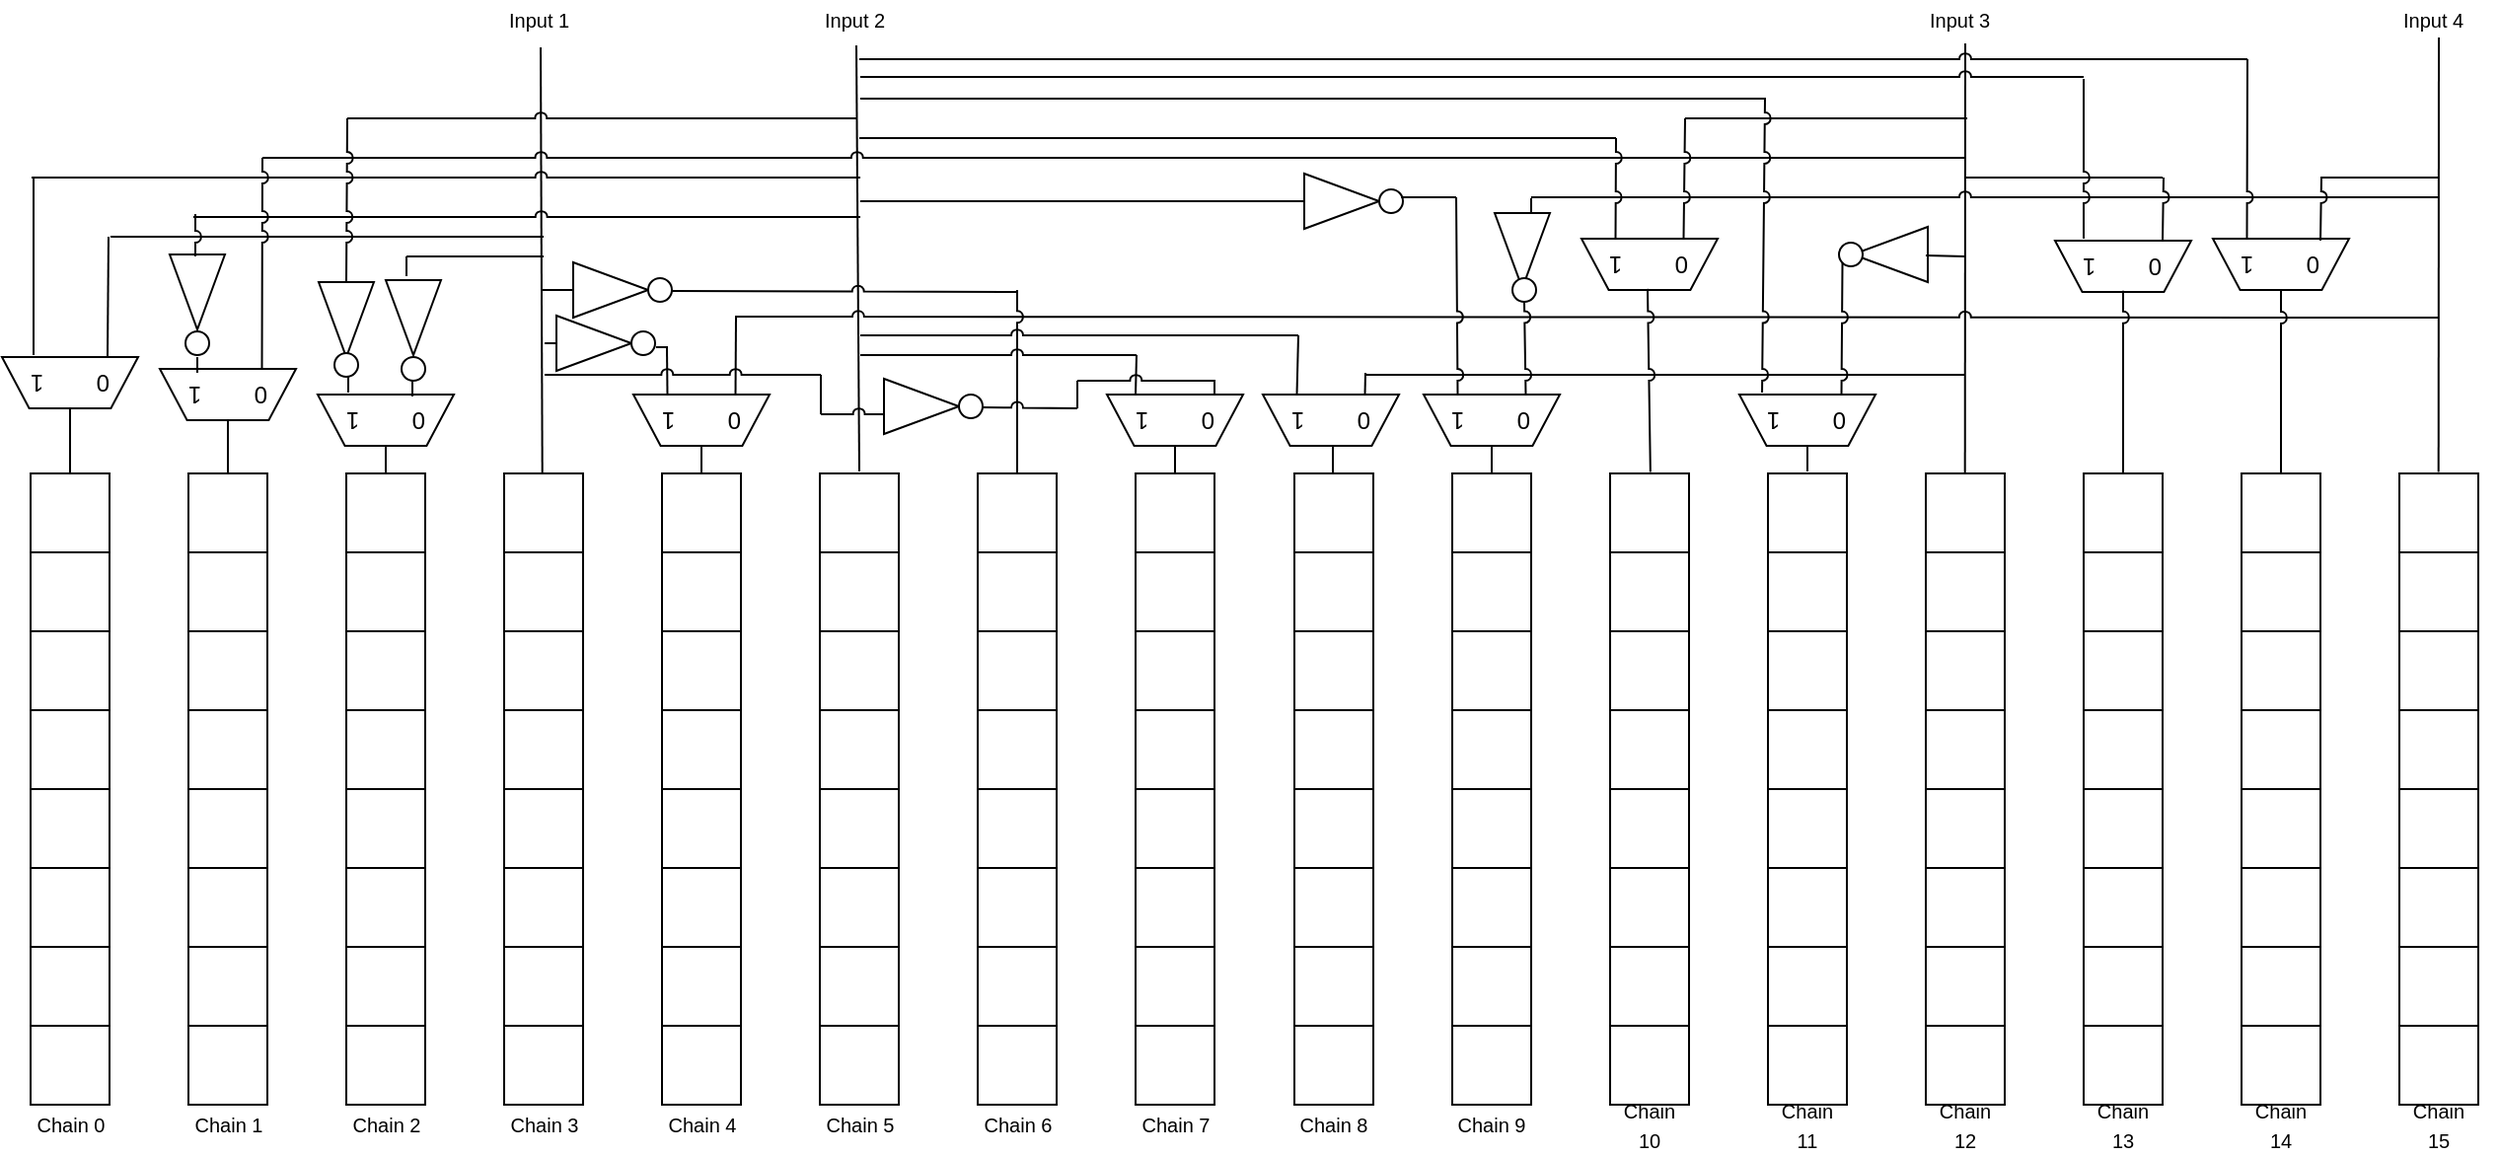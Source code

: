 <mxfile version="10.6.0" type="device"><diagram id="VQG7KObwUYAD_ThfnixK" name="Page-1"><mxGraphModel dx="1680" dy="1840" grid="1" gridSize="10" guides="1" tooltips="1" connect="1" arrows="1" fold="1" page="1" pageScale="1" pageWidth="850" pageHeight="1100" math="0" shadow="0"><root><mxCell id="0"/><mxCell id="1" parent="0"/><mxCell id="3fCuWHukzThqzUzyAqUE-1" value="" style="whiteSpace=wrap;html=1;aspect=fixed;" vertex="1" parent="1"><mxGeometry x="-0.5" y="200" width="40" height="40" as="geometry"/></mxCell><mxCell id="3fCuWHukzThqzUzyAqUE-2" value="" style="whiteSpace=wrap;html=1;aspect=fixed;" vertex="1" parent="1"><mxGeometry x="-0.5" y="240" width="40" height="40" as="geometry"/></mxCell><mxCell id="3fCuWHukzThqzUzyAqUE-3" value="" style="whiteSpace=wrap;html=1;aspect=fixed;" vertex="1" parent="1"><mxGeometry x="-0.5" y="280" width="40" height="40" as="geometry"/></mxCell><mxCell id="3fCuWHukzThqzUzyAqUE-4" value="" style="whiteSpace=wrap;html=1;aspect=fixed;" vertex="1" parent="1"><mxGeometry x="-0.5" y="320" width="40" height="40" as="geometry"/></mxCell><mxCell id="3fCuWHukzThqzUzyAqUE-5" value="" style="whiteSpace=wrap;html=1;aspect=fixed;" vertex="1" parent="1"><mxGeometry x="-0.5" y="360" width="40" height="40" as="geometry"/></mxCell><mxCell id="3fCuWHukzThqzUzyAqUE-6" value="" style="whiteSpace=wrap;html=1;aspect=fixed;" vertex="1" parent="1"><mxGeometry x="-0.5" y="400" width="40" height="40" as="geometry"/></mxCell><mxCell id="3fCuWHukzThqzUzyAqUE-7" value="" style="whiteSpace=wrap;html=1;aspect=fixed;" vertex="1" parent="1"><mxGeometry x="-0.5" y="440" width="40" height="40" as="geometry"/></mxCell><mxCell id="3fCuWHukzThqzUzyAqUE-8" value="" style="whiteSpace=wrap;html=1;aspect=fixed;" vertex="1" parent="1"><mxGeometry x="-0.5" y="480" width="40" height="40" as="geometry"/></mxCell><mxCell id="3fCuWHukzThqzUzyAqUE-9" value="" style="whiteSpace=wrap;html=1;aspect=fixed;" vertex="1" parent="1"><mxGeometry x="79.5" y="200" width="40" height="40" as="geometry"/></mxCell><mxCell id="3fCuWHukzThqzUzyAqUE-10" value="" style="whiteSpace=wrap;html=1;aspect=fixed;" vertex="1" parent="1"><mxGeometry x="79.5" y="240" width="40" height="40" as="geometry"/></mxCell><mxCell id="3fCuWHukzThqzUzyAqUE-11" value="" style="whiteSpace=wrap;html=1;aspect=fixed;" vertex="1" parent="1"><mxGeometry x="79.5" y="280" width="40" height="40" as="geometry"/></mxCell><mxCell id="3fCuWHukzThqzUzyAqUE-12" value="" style="whiteSpace=wrap;html=1;aspect=fixed;" vertex="1" parent="1"><mxGeometry x="79.5" y="320" width="40" height="40" as="geometry"/></mxCell><mxCell id="3fCuWHukzThqzUzyAqUE-13" value="" style="whiteSpace=wrap;html=1;aspect=fixed;" vertex="1" parent="1"><mxGeometry x="79.5" y="360" width="40" height="40" as="geometry"/></mxCell><mxCell id="3fCuWHukzThqzUzyAqUE-14" value="" style="whiteSpace=wrap;html=1;aspect=fixed;" vertex="1" parent="1"><mxGeometry x="79.5" y="400" width="40" height="40" as="geometry"/></mxCell><mxCell id="3fCuWHukzThqzUzyAqUE-15" value="" style="whiteSpace=wrap;html=1;aspect=fixed;" vertex="1" parent="1"><mxGeometry x="79.5" y="440" width="40" height="40" as="geometry"/></mxCell><mxCell id="3fCuWHukzThqzUzyAqUE-16" value="" style="whiteSpace=wrap;html=1;aspect=fixed;" vertex="1" parent="1"><mxGeometry x="79.5" y="480" width="40" height="40" as="geometry"/></mxCell><mxCell id="3fCuWHukzThqzUzyAqUE-17" value="" style="whiteSpace=wrap;html=1;aspect=fixed;" vertex="1" parent="1"><mxGeometry x="159.5" y="200" width="40" height="40" as="geometry"/></mxCell><mxCell id="3fCuWHukzThqzUzyAqUE-18" value="" style="whiteSpace=wrap;html=1;aspect=fixed;" vertex="1" parent="1"><mxGeometry x="159.5" y="240" width="40" height="40" as="geometry"/></mxCell><mxCell id="3fCuWHukzThqzUzyAqUE-19" value="" style="whiteSpace=wrap;html=1;aspect=fixed;" vertex="1" parent="1"><mxGeometry x="159.5" y="280" width="40" height="40" as="geometry"/></mxCell><mxCell id="3fCuWHukzThqzUzyAqUE-20" value="" style="whiteSpace=wrap;html=1;aspect=fixed;" vertex="1" parent="1"><mxGeometry x="159.5" y="320" width="40" height="40" as="geometry"/></mxCell><mxCell id="3fCuWHukzThqzUzyAqUE-21" value="" style="whiteSpace=wrap;html=1;aspect=fixed;" vertex="1" parent="1"><mxGeometry x="159.5" y="360" width="40" height="40" as="geometry"/></mxCell><mxCell id="3fCuWHukzThqzUzyAqUE-22" value="" style="whiteSpace=wrap;html=1;aspect=fixed;" vertex="1" parent="1"><mxGeometry x="159.5" y="400" width="40" height="40" as="geometry"/></mxCell><mxCell id="3fCuWHukzThqzUzyAqUE-23" value="" style="whiteSpace=wrap;html=1;aspect=fixed;" vertex="1" parent="1"><mxGeometry x="159.5" y="440" width="40" height="40" as="geometry"/></mxCell><mxCell id="3fCuWHukzThqzUzyAqUE-24" value="" style="whiteSpace=wrap;html=1;aspect=fixed;" vertex="1" parent="1"><mxGeometry x="159.5" y="480" width="40" height="40" as="geometry"/></mxCell><mxCell id="3fCuWHukzThqzUzyAqUE-25" value="" style="whiteSpace=wrap;html=1;aspect=fixed;" vertex="1" parent="1"><mxGeometry x="239.5" y="200" width="40" height="40" as="geometry"/></mxCell><mxCell id="3fCuWHukzThqzUzyAqUE-26" value="" style="whiteSpace=wrap;html=1;aspect=fixed;" vertex="1" parent="1"><mxGeometry x="239.5" y="240" width="40" height="40" as="geometry"/></mxCell><mxCell id="3fCuWHukzThqzUzyAqUE-27" value="" style="whiteSpace=wrap;html=1;aspect=fixed;" vertex="1" parent="1"><mxGeometry x="239.5" y="280" width="40" height="40" as="geometry"/></mxCell><mxCell id="3fCuWHukzThqzUzyAqUE-28" value="" style="whiteSpace=wrap;html=1;aspect=fixed;" vertex="1" parent="1"><mxGeometry x="239.5" y="320" width="40" height="40" as="geometry"/></mxCell><mxCell id="3fCuWHukzThqzUzyAqUE-29" value="" style="whiteSpace=wrap;html=1;aspect=fixed;" vertex="1" parent="1"><mxGeometry x="239.5" y="360" width="40" height="40" as="geometry"/></mxCell><mxCell id="3fCuWHukzThqzUzyAqUE-30" value="" style="whiteSpace=wrap;html=1;aspect=fixed;" vertex="1" parent="1"><mxGeometry x="239.5" y="400" width="40" height="40" as="geometry"/></mxCell><mxCell id="3fCuWHukzThqzUzyAqUE-31" value="" style="whiteSpace=wrap;html=1;aspect=fixed;" vertex="1" parent="1"><mxGeometry x="239.5" y="440" width="40" height="40" as="geometry"/></mxCell><mxCell id="3fCuWHukzThqzUzyAqUE-32" value="" style="whiteSpace=wrap;html=1;aspect=fixed;" vertex="1" parent="1"><mxGeometry x="239.5" y="480" width="40" height="40" as="geometry"/></mxCell><mxCell id="3fCuWHukzThqzUzyAqUE-65" value="" style="whiteSpace=wrap;html=1;aspect=fixed;" vertex="1" parent="1"><mxGeometry x="319.5" y="200" width="40" height="40" as="geometry"/></mxCell><mxCell id="3fCuWHukzThqzUzyAqUE-66" value="" style="whiteSpace=wrap;html=1;aspect=fixed;" vertex="1" parent="1"><mxGeometry x="319.5" y="240" width="40" height="40" as="geometry"/></mxCell><mxCell id="3fCuWHukzThqzUzyAqUE-67" value="" style="whiteSpace=wrap;html=1;aspect=fixed;" vertex="1" parent="1"><mxGeometry x="319.5" y="280" width="40" height="40" as="geometry"/></mxCell><mxCell id="3fCuWHukzThqzUzyAqUE-68" value="" style="whiteSpace=wrap;html=1;aspect=fixed;" vertex="1" parent="1"><mxGeometry x="319.5" y="320" width="40" height="40" as="geometry"/></mxCell><mxCell id="3fCuWHukzThqzUzyAqUE-69" value="" style="whiteSpace=wrap;html=1;aspect=fixed;" vertex="1" parent="1"><mxGeometry x="319.5" y="360" width="40" height="40" as="geometry"/></mxCell><mxCell id="3fCuWHukzThqzUzyAqUE-70" value="" style="whiteSpace=wrap;html=1;aspect=fixed;" vertex="1" parent="1"><mxGeometry x="319.5" y="400" width="40" height="40" as="geometry"/></mxCell><mxCell id="3fCuWHukzThqzUzyAqUE-71" value="" style="whiteSpace=wrap;html=1;aspect=fixed;" vertex="1" parent="1"><mxGeometry x="319.5" y="440" width="40" height="40" as="geometry"/></mxCell><mxCell id="3fCuWHukzThqzUzyAqUE-72" value="" style="whiteSpace=wrap;html=1;aspect=fixed;" vertex="1" parent="1"><mxGeometry x="319.5" y="480" width="40" height="40" as="geometry"/></mxCell><mxCell id="3fCuWHukzThqzUzyAqUE-73" value="" style="whiteSpace=wrap;html=1;aspect=fixed;" vertex="1" parent="1"><mxGeometry x="399.5" y="200" width="40" height="40" as="geometry"/></mxCell><mxCell id="3fCuWHukzThqzUzyAqUE-74" value="" style="whiteSpace=wrap;html=1;aspect=fixed;" vertex="1" parent="1"><mxGeometry x="399.5" y="240" width="40" height="40" as="geometry"/></mxCell><mxCell id="3fCuWHukzThqzUzyAqUE-75" value="" style="whiteSpace=wrap;html=1;aspect=fixed;" vertex="1" parent="1"><mxGeometry x="399.5" y="280" width="40" height="40" as="geometry"/></mxCell><mxCell id="3fCuWHukzThqzUzyAqUE-76" value="" style="whiteSpace=wrap;html=1;aspect=fixed;" vertex="1" parent="1"><mxGeometry x="399.5" y="320" width="40" height="40" as="geometry"/></mxCell><mxCell id="3fCuWHukzThqzUzyAqUE-77" value="" style="whiteSpace=wrap;html=1;aspect=fixed;" vertex="1" parent="1"><mxGeometry x="399.5" y="360" width="40" height="40" as="geometry"/></mxCell><mxCell id="3fCuWHukzThqzUzyAqUE-78" value="" style="whiteSpace=wrap;html=1;aspect=fixed;" vertex="1" parent="1"><mxGeometry x="399.5" y="400" width="40" height="40" as="geometry"/></mxCell><mxCell id="3fCuWHukzThqzUzyAqUE-79" value="" style="whiteSpace=wrap;html=1;aspect=fixed;" vertex="1" parent="1"><mxGeometry x="399.5" y="440" width="40" height="40" as="geometry"/></mxCell><mxCell id="3fCuWHukzThqzUzyAqUE-80" value="" style="whiteSpace=wrap;html=1;aspect=fixed;" vertex="1" parent="1"><mxGeometry x="399.5" y="480" width="40" height="40" as="geometry"/></mxCell><mxCell id="3fCuWHukzThqzUzyAqUE-81" value="" style="whiteSpace=wrap;html=1;aspect=fixed;" vertex="1" parent="1"><mxGeometry x="479.5" y="200" width="40" height="40" as="geometry"/></mxCell><mxCell id="3fCuWHukzThqzUzyAqUE-82" value="" style="whiteSpace=wrap;html=1;aspect=fixed;" vertex="1" parent="1"><mxGeometry x="479.5" y="240" width="40" height="40" as="geometry"/></mxCell><mxCell id="3fCuWHukzThqzUzyAqUE-83" value="" style="whiteSpace=wrap;html=1;aspect=fixed;" vertex="1" parent="1"><mxGeometry x="479.5" y="280" width="40" height="40" as="geometry"/></mxCell><mxCell id="3fCuWHukzThqzUzyAqUE-84" value="" style="whiteSpace=wrap;html=1;aspect=fixed;" vertex="1" parent="1"><mxGeometry x="479.5" y="320" width="40" height="40" as="geometry"/></mxCell><mxCell id="3fCuWHukzThqzUzyAqUE-85" value="" style="whiteSpace=wrap;html=1;aspect=fixed;" vertex="1" parent="1"><mxGeometry x="479.5" y="360" width="40" height="40" as="geometry"/></mxCell><mxCell id="3fCuWHukzThqzUzyAqUE-86" value="" style="whiteSpace=wrap;html=1;aspect=fixed;" vertex="1" parent="1"><mxGeometry x="479.5" y="400" width="40" height="40" as="geometry"/></mxCell><mxCell id="3fCuWHukzThqzUzyAqUE-87" value="" style="whiteSpace=wrap;html=1;aspect=fixed;" vertex="1" parent="1"><mxGeometry x="479.5" y="440" width="40" height="40" as="geometry"/></mxCell><mxCell id="3fCuWHukzThqzUzyAqUE-88" value="" style="whiteSpace=wrap;html=1;aspect=fixed;" vertex="1" parent="1"><mxGeometry x="479.5" y="480" width="40" height="40" as="geometry"/></mxCell><mxCell id="3fCuWHukzThqzUzyAqUE-89" value="" style="whiteSpace=wrap;html=1;aspect=fixed;" vertex="1" parent="1"><mxGeometry x="559.5" y="200" width="40" height="40" as="geometry"/></mxCell><mxCell id="3fCuWHukzThqzUzyAqUE-90" value="" style="whiteSpace=wrap;html=1;aspect=fixed;" vertex="1" parent="1"><mxGeometry x="559.5" y="240" width="40" height="40" as="geometry"/></mxCell><mxCell id="3fCuWHukzThqzUzyAqUE-91" value="" style="whiteSpace=wrap;html=1;aspect=fixed;" vertex="1" parent="1"><mxGeometry x="559.5" y="280" width="40" height="40" as="geometry"/></mxCell><mxCell id="3fCuWHukzThqzUzyAqUE-92" value="" style="whiteSpace=wrap;html=1;aspect=fixed;" vertex="1" parent="1"><mxGeometry x="559.5" y="320" width="40" height="40" as="geometry"/></mxCell><mxCell id="3fCuWHukzThqzUzyAqUE-93" value="" style="whiteSpace=wrap;html=1;aspect=fixed;" vertex="1" parent="1"><mxGeometry x="559.5" y="360" width="40" height="40" as="geometry"/></mxCell><mxCell id="3fCuWHukzThqzUzyAqUE-94" value="" style="whiteSpace=wrap;html=1;aspect=fixed;" vertex="1" parent="1"><mxGeometry x="559.5" y="400" width="40" height="40" as="geometry"/></mxCell><mxCell id="3fCuWHukzThqzUzyAqUE-95" value="" style="whiteSpace=wrap;html=1;aspect=fixed;" vertex="1" parent="1"><mxGeometry x="559.5" y="440" width="40" height="40" as="geometry"/></mxCell><mxCell id="3fCuWHukzThqzUzyAqUE-96" value="" style="whiteSpace=wrap;html=1;aspect=fixed;" vertex="1" parent="1"><mxGeometry x="559.5" y="480" width="40" height="40" as="geometry"/></mxCell><mxCell id="3fCuWHukzThqzUzyAqUE-97" value="" style="whiteSpace=wrap;html=1;aspect=fixed;" vertex="1" parent="1"><mxGeometry x="640" y="200" width="40" height="40" as="geometry"/></mxCell><mxCell id="3fCuWHukzThqzUzyAqUE-98" value="" style="whiteSpace=wrap;html=1;aspect=fixed;" vertex="1" parent="1"><mxGeometry x="640" y="240" width="40" height="40" as="geometry"/></mxCell><mxCell id="3fCuWHukzThqzUzyAqUE-99" value="" style="whiteSpace=wrap;html=1;aspect=fixed;" vertex="1" parent="1"><mxGeometry x="640" y="280" width="40" height="40" as="geometry"/></mxCell><mxCell id="3fCuWHukzThqzUzyAqUE-100" value="" style="whiteSpace=wrap;html=1;aspect=fixed;" vertex="1" parent="1"><mxGeometry x="640" y="320" width="40" height="40" as="geometry"/></mxCell><mxCell id="3fCuWHukzThqzUzyAqUE-101" value="" style="whiteSpace=wrap;html=1;aspect=fixed;" vertex="1" parent="1"><mxGeometry x="640" y="360" width="40" height="40" as="geometry"/></mxCell><mxCell id="3fCuWHukzThqzUzyAqUE-102" value="" style="whiteSpace=wrap;html=1;aspect=fixed;" vertex="1" parent="1"><mxGeometry x="640" y="400" width="40" height="40" as="geometry"/></mxCell><mxCell id="3fCuWHukzThqzUzyAqUE-103" value="" style="whiteSpace=wrap;html=1;aspect=fixed;" vertex="1" parent="1"><mxGeometry x="640" y="440" width="40" height="40" as="geometry"/></mxCell><mxCell id="3fCuWHukzThqzUzyAqUE-104" value="" style="whiteSpace=wrap;html=1;aspect=fixed;" vertex="1" parent="1"><mxGeometry x="640" y="480" width="40" height="40" as="geometry"/></mxCell><mxCell id="3fCuWHukzThqzUzyAqUE-105" value="" style="whiteSpace=wrap;html=1;aspect=fixed;" vertex="1" parent="1"><mxGeometry x="720" y="200" width="40" height="40" as="geometry"/></mxCell><mxCell id="3fCuWHukzThqzUzyAqUE-106" value="" style="whiteSpace=wrap;html=1;aspect=fixed;" vertex="1" parent="1"><mxGeometry x="720" y="240" width="40" height="40" as="geometry"/></mxCell><mxCell id="3fCuWHukzThqzUzyAqUE-107" value="" style="whiteSpace=wrap;html=1;aspect=fixed;" vertex="1" parent="1"><mxGeometry x="720" y="280" width="40" height="40" as="geometry"/></mxCell><mxCell id="3fCuWHukzThqzUzyAqUE-108" value="" style="whiteSpace=wrap;html=1;aspect=fixed;" vertex="1" parent="1"><mxGeometry x="720" y="320" width="40" height="40" as="geometry"/></mxCell><mxCell id="3fCuWHukzThqzUzyAqUE-109" value="" style="whiteSpace=wrap;html=1;aspect=fixed;" vertex="1" parent="1"><mxGeometry x="720" y="360" width="40" height="40" as="geometry"/></mxCell><mxCell id="3fCuWHukzThqzUzyAqUE-110" value="" style="whiteSpace=wrap;html=1;aspect=fixed;" vertex="1" parent="1"><mxGeometry x="720" y="400" width="40" height="40" as="geometry"/></mxCell><mxCell id="3fCuWHukzThqzUzyAqUE-111" value="" style="whiteSpace=wrap;html=1;aspect=fixed;" vertex="1" parent="1"><mxGeometry x="720" y="440" width="40" height="40" as="geometry"/></mxCell><mxCell id="3fCuWHukzThqzUzyAqUE-112" value="" style="whiteSpace=wrap;html=1;aspect=fixed;" vertex="1" parent="1"><mxGeometry x="720" y="480" width="40" height="40" as="geometry"/></mxCell><mxCell id="3fCuWHukzThqzUzyAqUE-113" value="" style="whiteSpace=wrap;html=1;aspect=fixed;" vertex="1" parent="1"><mxGeometry x="800" y="200" width="40" height="40" as="geometry"/></mxCell><mxCell id="3fCuWHukzThqzUzyAqUE-114" value="" style="whiteSpace=wrap;html=1;aspect=fixed;" vertex="1" parent="1"><mxGeometry x="800" y="240" width="40" height="40" as="geometry"/></mxCell><mxCell id="3fCuWHukzThqzUzyAqUE-115" value="" style="whiteSpace=wrap;html=1;aspect=fixed;" vertex="1" parent="1"><mxGeometry x="800" y="280" width="40" height="40" as="geometry"/></mxCell><mxCell id="3fCuWHukzThqzUzyAqUE-116" value="" style="whiteSpace=wrap;html=1;aspect=fixed;" vertex="1" parent="1"><mxGeometry x="800" y="320" width="40" height="40" as="geometry"/></mxCell><mxCell id="3fCuWHukzThqzUzyAqUE-117" value="" style="whiteSpace=wrap;html=1;aspect=fixed;" vertex="1" parent="1"><mxGeometry x="800" y="360" width="40" height="40" as="geometry"/></mxCell><mxCell id="3fCuWHukzThqzUzyAqUE-118" value="" style="whiteSpace=wrap;html=1;aspect=fixed;" vertex="1" parent="1"><mxGeometry x="800" y="400" width="40" height="40" as="geometry"/></mxCell><mxCell id="3fCuWHukzThqzUzyAqUE-119" value="" style="whiteSpace=wrap;html=1;aspect=fixed;" vertex="1" parent="1"><mxGeometry x="800" y="440" width="40" height="40" as="geometry"/></mxCell><mxCell id="3fCuWHukzThqzUzyAqUE-120" value="" style="whiteSpace=wrap;html=1;aspect=fixed;" vertex="1" parent="1"><mxGeometry x="800" y="480" width="40" height="40" as="geometry"/></mxCell><mxCell id="3fCuWHukzThqzUzyAqUE-121" value="" style="whiteSpace=wrap;html=1;aspect=fixed;" vertex="1" parent="1"><mxGeometry x="880" y="200" width="40" height="40" as="geometry"/></mxCell><mxCell id="3fCuWHukzThqzUzyAqUE-122" value="" style="whiteSpace=wrap;html=1;aspect=fixed;" vertex="1" parent="1"><mxGeometry x="880" y="240" width="40" height="40" as="geometry"/></mxCell><mxCell id="3fCuWHukzThqzUzyAqUE-123" value="" style="whiteSpace=wrap;html=1;aspect=fixed;" vertex="1" parent="1"><mxGeometry x="880" y="280" width="40" height="40" as="geometry"/></mxCell><mxCell id="3fCuWHukzThqzUzyAqUE-124" value="" style="whiteSpace=wrap;html=1;aspect=fixed;" vertex="1" parent="1"><mxGeometry x="880" y="320" width="40" height="40" as="geometry"/></mxCell><mxCell id="3fCuWHukzThqzUzyAqUE-125" value="" style="whiteSpace=wrap;html=1;aspect=fixed;" vertex="1" parent="1"><mxGeometry x="880" y="360" width="40" height="40" as="geometry"/></mxCell><mxCell id="3fCuWHukzThqzUzyAqUE-126" value="" style="whiteSpace=wrap;html=1;aspect=fixed;" vertex="1" parent="1"><mxGeometry x="880" y="400" width="40" height="40" as="geometry"/></mxCell><mxCell id="3fCuWHukzThqzUzyAqUE-127" value="" style="whiteSpace=wrap;html=1;aspect=fixed;" vertex="1" parent="1"><mxGeometry x="880" y="440" width="40" height="40" as="geometry"/></mxCell><mxCell id="3fCuWHukzThqzUzyAqUE-128" value="" style="whiteSpace=wrap;html=1;aspect=fixed;" vertex="1" parent="1"><mxGeometry x="880" y="480" width="40" height="40" as="geometry"/></mxCell><mxCell id="3fCuWHukzThqzUzyAqUE-129" value="" style="whiteSpace=wrap;html=1;aspect=fixed;" vertex="1" parent="1"><mxGeometry x="960" y="200" width="40" height="40" as="geometry"/></mxCell><mxCell id="3fCuWHukzThqzUzyAqUE-130" value="" style="whiteSpace=wrap;html=1;aspect=fixed;" vertex="1" parent="1"><mxGeometry x="960" y="240" width="40" height="40" as="geometry"/></mxCell><mxCell id="3fCuWHukzThqzUzyAqUE-131" value="" style="whiteSpace=wrap;html=1;aspect=fixed;" vertex="1" parent="1"><mxGeometry x="960" y="280" width="40" height="40" as="geometry"/></mxCell><mxCell id="3fCuWHukzThqzUzyAqUE-132" value="" style="whiteSpace=wrap;html=1;aspect=fixed;" vertex="1" parent="1"><mxGeometry x="960" y="320" width="40" height="40" as="geometry"/></mxCell><mxCell id="3fCuWHukzThqzUzyAqUE-133" value="" style="whiteSpace=wrap;html=1;aspect=fixed;" vertex="1" parent="1"><mxGeometry x="960" y="360" width="40" height="40" as="geometry"/></mxCell><mxCell id="3fCuWHukzThqzUzyAqUE-134" value="" style="whiteSpace=wrap;html=1;aspect=fixed;" vertex="1" parent="1"><mxGeometry x="960" y="400" width="40" height="40" as="geometry"/></mxCell><mxCell id="3fCuWHukzThqzUzyAqUE-135" value="" style="whiteSpace=wrap;html=1;aspect=fixed;" vertex="1" parent="1"><mxGeometry x="960" y="440" width="40" height="40" as="geometry"/></mxCell><mxCell id="3fCuWHukzThqzUzyAqUE-136" value="" style="whiteSpace=wrap;html=1;aspect=fixed;" vertex="1" parent="1"><mxGeometry x="960" y="480" width="40" height="40" as="geometry"/></mxCell><mxCell id="3fCuWHukzThqzUzyAqUE-137" value="" style="whiteSpace=wrap;html=1;aspect=fixed;" vertex="1" parent="1"><mxGeometry x="1040" y="200" width="40" height="40" as="geometry"/></mxCell><mxCell id="3fCuWHukzThqzUzyAqUE-138" value="" style="whiteSpace=wrap;html=1;aspect=fixed;" vertex="1" parent="1"><mxGeometry x="1040" y="240" width="40" height="40" as="geometry"/></mxCell><mxCell id="3fCuWHukzThqzUzyAqUE-139" value="" style="whiteSpace=wrap;html=1;aspect=fixed;" vertex="1" parent="1"><mxGeometry x="1040" y="280" width="40" height="40" as="geometry"/></mxCell><mxCell id="3fCuWHukzThqzUzyAqUE-140" value="" style="whiteSpace=wrap;html=1;aspect=fixed;" vertex="1" parent="1"><mxGeometry x="1040" y="320" width="40" height="40" as="geometry"/></mxCell><mxCell id="3fCuWHukzThqzUzyAqUE-141" value="" style="whiteSpace=wrap;html=1;aspect=fixed;" vertex="1" parent="1"><mxGeometry x="1040" y="360" width="40" height="40" as="geometry"/></mxCell><mxCell id="3fCuWHukzThqzUzyAqUE-142" value="" style="whiteSpace=wrap;html=1;aspect=fixed;" vertex="1" parent="1"><mxGeometry x="1040" y="400" width="40" height="40" as="geometry"/></mxCell><mxCell id="3fCuWHukzThqzUzyAqUE-143" value="" style="whiteSpace=wrap;html=1;aspect=fixed;" vertex="1" parent="1"><mxGeometry x="1040" y="440" width="40" height="40" as="geometry"/></mxCell><mxCell id="3fCuWHukzThqzUzyAqUE-144" value="" style="whiteSpace=wrap;html=1;aspect=fixed;" vertex="1" parent="1"><mxGeometry x="1040" y="480" width="40" height="40" as="geometry"/></mxCell><mxCell id="3fCuWHukzThqzUzyAqUE-145" value="" style="whiteSpace=wrap;html=1;aspect=fixed;" vertex="1" parent="1"><mxGeometry x="1120" y="200" width="40" height="40" as="geometry"/></mxCell><mxCell id="3fCuWHukzThqzUzyAqUE-146" value="" style="whiteSpace=wrap;html=1;aspect=fixed;" vertex="1" parent="1"><mxGeometry x="1120" y="240" width="40" height="40" as="geometry"/></mxCell><mxCell id="3fCuWHukzThqzUzyAqUE-147" value="" style="whiteSpace=wrap;html=1;aspect=fixed;" vertex="1" parent="1"><mxGeometry x="1120" y="280" width="40" height="40" as="geometry"/></mxCell><mxCell id="3fCuWHukzThqzUzyAqUE-148" value="" style="whiteSpace=wrap;html=1;aspect=fixed;" vertex="1" parent="1"><mxGeometry x="1120" y="320" width="40" height="40" as="geometry"/></mxCell><mxCell id="3fCuWHukzThqzUzyAqUE-149" value="" style="whiteSpace=wrap;html=1;aspect=fixed;" vertex="1" parent="1"><mxGeometry x="1120" y="360" width="40" height="40" as="geometry"/></mxCell><mxCell id="3fCuWHukzThqzUzyAqUE-150" value="" style="whiteSpace=wrap;html=1;aspect=fixed;" vertex="1" parent="1"><mxGeometry x="1120" y="400" width="40" height="40" as="geometry"/></mxCell><mxCell id="3fCuWHukzThqzUzyAqUE-151" value="" style="whiteSpace=wrap;html=1;aspect=fixed;" vertex="1" parent="1"><mxGeometry x="1120" y="440" width="40" height="40" as="geometry"/></mxCell><mxCell id="3fCuWHukzThqzUzyAqUE-152" value="" style="whiteSpace=wrap;html=1;aspect=fixed;" vertex="1" parent="1"><mxGeometry x="1120" y="480" width="40" height="40" as="geometry"/></mxCell><mxCell id="3fCuWHukzThqzUzyAqUE-153" value="" style="whiteSpace=wrap;html=1;aspect=fixed;" vertex="1" parent="1"><mxGeometry x="1200" y="200" width="40" height="40" as="geometry"/></mxCell><mxCell id="3fCuWHukzThqzUzyAqUE-154" value="" style="whiteSpace=wrap;html=1;aspect=fixed;" vertex="1" parent="1"><mxGeometry x="1200" y="240" width="40" height="40" as="geometry"/></mxCell><mxCell id="3fCuWHukzThqzUzyAqUE-155" value="" style="whiteSpace=wrap;html=1;aspect=fixed;" vertex="1" parent="1"><mxGeometry x="1200" y="280" width="40" height="40" as="geometry"/></mxCell><mxCell id="3fCuWHukzThqzUzyAqUE-156" value="" style="whiteSpace=wrap;html=1;aspect=fixed;" vertex="1" parent="1"><mxGeometry x="1200" y="320" width="40" height="40" as="geometry"/></mxCell><mxCell id="3fCuWHukzThqzUzyAqUE-157" value="" style="whiteSpace=wrap;html=1;aspect=fixed;" vertex="1" parent="1"><mxGeometry x="1200" y="360" width="40" height="40" as="geometry"/></mxCell><mxCell id="3fCuWHukzThqzUzyAqUE-158" value="" style="whiteSpace=wrap;html=1;aspect=fixed;" vertex="1" parent="1"><mxGeometry x="1200" y="400" width="40" height="40" as="geometry"/></mxCell><mxCell id="3fCuWHukzThqzUzyAqUE-159" value="" style="whiteSpace=wrap;html=1;aspect=fixed;" vertex="1" parent="1"><mxGeometry x="1200" y="440" width="40" height="40" as="geometry"/></mxCell><mxCell id="3fCuWHukzThqzUzyAqUE-160" value="" style="whiteSpace=wrap;html=1;aspect=fixed;" vertex="1" parent="1"><mxGeometry x="1200" y="480" width="40" height="40" as="geometry"/></mxCell><mxCell id="3fCuWHukzThqzUzyAqUE-164" value="" style="endArrow=none;html=1;exitX=0.5;exitY=0;exitDx=0;exitDy=0;entryX=0.4;entryY=0.95;entryDx=0;entryDy=0;entryPerimeter=0;jumpStyle=arc;" edge="1" parent="1" target="3fCuWHukzThqzUzyAqUE-220"><mxGeometry width="50" height="50" relative="1" as="geometry"><mxPoint x="1219.857" y="199.286" as="sourcePoint"/><mxPoint x="1221" y="-1" as="targetPoint"/></mxGeometry></mxCell><mxCell id="3fCuWHukzThqzUzyAqUE-165" value="" style="endArrow=none;html=1;exitX=0.5;exitY=0;exitDx=0;exitDy=0;entryX=0.4;entryY=1.1;entryDx=0;entryDy=0;entryPerimeter=0;jumpStyle=arc;" edge="1" parent="1" target="3fCuWHukzThqzUzyAqUE-219"><mxGeometry width="50" height="50" relative="1" as="geometry"><mxPoint x="979.857" y="199.786" as="sourcePoint"/><mxPoint x="980.5" y="-0.5" as="targetPoint"/></mxGeometry></mxCell><mxCell id="3fCuWHukzThqzUzyAqUE-166" value="" style="endArrow=none;html=1;entryX=0.36;entryY=1.15;entryDx=0;entryDy=0;entryPerimeter=0;jumpStyle=arc;" edge="1" parent="1" target="3fCuWHukzThqzUzyAqUE-221"><mxGeometry width="50" height="50" relative="1" as="geometry"><mxPoint x="419.5" y="199" as="sourcePoint"/><mxPoint x="419.5" y="-1" as="targetPoint"/></mxGeometry></mxCell><mxCell id="3fCuWHukzThqzUzyAqUE-175" value="&lt;font style=&quot;font-size: 10px&quot;&gt;Chain 0&lt;/font&gt;" style="text;html=1;strokeColor=none;fillColor=none;align=center;verticalAlign=middle;whiteSpace=wrap;rounded=0;" vertex="1" parent="1"><mxGeometry x="-0.5" y="520" width="40" height="20" as="geometry"/></mxCell><mxCell id="3fCuWHukzThqzUzyAqUE-176" value="&lt;font style=&quot;font-size: 10px&quot;&gt;Chain 1&lt;/font&gt;" style="text;html=1;strokeColor=none;fillColor=none;align=center;verticalAlign=middle;whiteSpace=wrap;rounded=0;" vertex="1" parent="1"><mxGeometry x="79.5" y="520" width="40" height="20" as="geometry"/></mxCell><mxCell id="3fCuWHukzThqzUzyAqUE-177" value="&lt;font style=&quot;font-size: 10px&quot;&gt;Chain 2&lt;/font&gt;" style="text;html=1;strokeColor=none;fillColor=none;align=center;verticalAlign=middle;whiteSpace=wrap;rounded=0;" vertex="1" parent="1"><mxGeometry x="159.5" y="520" width="40" height="20" as="geometry"/></mxCell><mxCell id="3fCuWHukzThqzUzyAqUE-178" value="&lt;font style=&quot;font-size: 10px&quot;&gt;Chain 3&lt;/font&gt;" style="text;html=1;strokeColor=none;fillColor=none;align=center;verticalAlign=middle;whiteSpace=wrap;rounded=0;" vertex="1" parent="1"><mxGeometry x="239.5" y="520" width="40" height="20" as="geometry"/></mxCell><mxCell id="3fCuWHukzThqzUzyAqUE-179" value="&lt;font style=&quot;font-size: 10px&quot;&gt;Chain 4&lt;/font&gt;" style="text;html=1;strokeColor=none;fillColor=none;align=center;verticalAlign=middle;whiteSpace=wrap;rounded=0;" vertex="1" parent="1"><mxGeometry x="319.5" y="520" width="40" height="20" as="geometry"/></mxCell><mxCell id="3fCuWHukzThqzUzyAqUE-180" value="&lt;font style=&quot;font-size: 10px&quot;&gt;Chain 5&lt;/font&gt;" style="text;html=1;strokeColor=none;fillColor=none;align=center;verticalAlign=middle;whiteSpace=wrap;rounded=0;" vertex="1" parent="1"><mxGeometry x="399.5" y="520" width="40" height="20" as="geometry"/></mxCell><mxCell id="3fCuWHukzThqzUzyAqUE-181" value="&lt;font style=&quot;font-size: 10px&quot;&gt;Chain 6&lt;/font&gt;" style="text;html=1;strokeColor=none;fillColor=none;align=center;verticalAlign=middle;whiteSpace=wrap;rounded=0;" vertex="1" parent="1"><mxGeometry x="479.5" y="520" width="40" height="20" as="geometry"/></mxCell><mxCell id="3fCuWHukzThqzUzyAqUE-182" value="&lt;font style=&quot;font-size: 10px&quot;&gt;Chain 7&lt;/font&gt;" style="text;html=1;strokeColor=none;fillColor=none;align=center;verticalAlign=middle;whiteSpace=wrap;rounded=0;" vertex="1" parent="1"><mxGeometry x="559.5" y="520" width="40" height="20" as="geometry"/></mxCell><mxCell id="3fCuWHukzThqzUzyAqUE-183" value="&lt;font style=&quot;font-size: 10px&quot;&gt;Chain 8&lt;/font&gt;" style="text;html=1;strokeColor=none;fillColor=none;align=center;verticalAlign=middle;whiteSpace=wrap;rounded=0;" vertex="1" parent="1"><mxGeometry x="639.5" y="520" width="40" height="20" as="geometry"/></mxCell><mxCell id="3fCuWHukzThqzUzyAqUE-184" value="&lt;font style=&quot;font-size: 10px&quot;&gt;Chain 9&lt;/font&gt;" style="text;html=1;strokeColor=none;fillColor=none;align=center;verticalAlign=middle;whiteSpace=wrap;rounded=0;" vertex="1" parent="1"><mxGeometry x="719.5" y="520" width="40" height="20" as="geometry"/></mxCell><mxCell id="3fCuWHukzThqzUzyAqUE-185" value="&lt;font style=&quot;font-size: 10px&quot;&gt;Chain 10&lt;/font&gt;" style="text;html=1;strokeColor=none;fillColor=none;align=center;verticalAlign=middle;whiteSpace=wrap;rounded=0;" vertex="1" parent="1"><mxGeometry x="799.5" y="520" width="40" height="20" as="geometry"/></mxCell><mxCell id="3fCuWHukzThqzUzyAqUE-186" value="&lt;font style=&quot;font-size: 10px&quot;&gt;Chain 11&lt;/font&gt;" style="text;html=1;strokeColor=none;fillColor=none;align=center;verticalAlign=middle;whiteSpace=wrap;rounded=0;" vertex="1" parent="1"><mxGeometry x="879.5" y="520" width="40" height="20" as="geometry"/></mxCell><mxCell id="3fCuWHukzThqzUzyAqUE-187" value="&lt;font style=&quot;font-size: 10px&quot;&gt;Chain 12&lt;/font&gt;" style="text;html=1;strokeColor=none;fillColor=none;align=center;verticalAlign=middle;whiteSpace=wrap;rounded=0;" vertex="1" parent="1"><mxGeometry x="960" y="520" width="40" height="20" as="geometry"/></mxCell><mxCell id="3fCuWHukzThqzUzyAqUE-188" value="&lt;font style=&quot;font-size: 10px&quot;&gt;Chain 13&lt;/font&gt;" style="text;html=1;strokeColor=none;fillColor=none;align=center;verticalAlign=middle;whiteSpace=wrap;rounded=0;" vertex="1" parent="1"><mxGeometry x="1040" y="520" width="40" height="20" as="geometry"/></mxCell><mxCell id="3fCuWHukzThqzUzyAqUE-189" value="&lt;font style=&quot;font-size: 10px&quot;&gt;Chain 14&lt;/font&gt;" style="text;html=1;strokeColor=none;fillColor=none;align=center;verticalAlign=middle;whiteSpace=wrap;rounded=0;" vertex="1" parent="1"><mxGeometry x="1120" y="520" width="40" height="20" as="geometry"/></mxCell><mxCell id="3fCuWHukzThqzUzyAqUE-190" value="&lt;font style=&quot;font-size: 10px&quot;&gt;Chain 15&lt;/font&gt;" style="text;html=1;strokeColor=none;fillColor=none;align=center;verticalAlign=middle;whiteSpace=wrap;rounded=0;" vertex="1" parent="1"><mxGeometry x="1200" y="520" width="40" height="20" as="geometry"/></mxCell><mxCell id="3fCuWHukzThqzUzyAqUE-219" value="&lt;font style=&quot;font-size: 10px&quot;&gt;Input 3&lt;/font&gt;" style="text;html=1;resizable=0;points=[];autosize=1;align=left;verticalAlign=top;spacingTop=-4;" vertex="1" parent="1"><mxGeometry x="960" y="-40" width="50" height="20" as="geometry"/></mxCell><mxCell id="3fCuWHukzThqzUzyAqUE-220" value="&lt;font style=&quot;font-size: 10px&quot;&gt;Input 4&lt;/font&gt;" style="text;html=1;resizable=0;points=[];autosize=1;align=left;verticalAlign=top;spacingTop=-4;" vertex="1" parent="1"><mxGeometry x="1200" y="-40" width="50" height="20" as="geometry"/></mxCell><mxCell id="3fCuWHukzThqzUzyAqUE-221" value="&lt;font style=&quot;font-size: 10px&quot;&gt;Input 2&lt;/font&gt;" style="text;html=1;resizable=0;points=[];autosize=1;align=left;verticalAlign=top;spacingTop=-4;" vertex="1" parent="1"><mxGeometry x="400" y="-40" width="50" height="20" as="geometry"/></mxCell><mxCell id="3fCuWHukzThqzUzyAqUE-223" value="" style="endArrow=none;html=1;exitX=0.5;exitY=0;exitDx=0;exitDy=0;entryX=0.37;entryY=1.2;entryDx=0;entryDy=0;entryPerimeter=0;jumpStyle=arc;" edge="1" parent="1" target="3fCuWHukzThqzUzyAqUE-224"><mxGeometry width="50" height="50" relative="1" as="geometry"><mxPoint x="258.857" y="199.786" as="sourcePoint"/><mxPoint x="260" y="-0.5" as="targetPoint"/></mxGeometry></mxCell><mxCell id="3fCuWHukzThqzUzyAqUE-224" value="&lt;font style=&quot;font-size: 10px&quot;&gt;Input 1&lt;/font&gt;" style="text;html=1;resizable=0;points=[];autosize=1;align=left;verticalAlign=top;spacingTop=-4;" vertex="1" parent="1"><mxGeometry x="239.5" y="-40" width="50" height="20" as="geometry"/></mxCell><mxCell id="3fCuWHukzThqzUzyAqUE-227" value="" style="endArrow=none;html=1;jumpStyle=arc;" edge="1" parent="1"><mxGeometry width="50" height="50" relative="1" as="geometry"><mxPoint x="40" y="80" as="sourcePoint"/><mxPoint x="259.5" y="80" as="targetPoint"/></mxGeometry></mxCell><mxCell id="3fCuWHukzThqzUzyAqUE-228" value="" style="endArrow=none;html=1;jumpStyle=arc;" edge="1" parent="1"><mxGeometry width="50" height="50" relative="1" as="geometry"><mxPoint x="38.5" y="141" as="sourcePoint"/><mxPoint x="39" y="80" as="targetPoint"/></mxGeometry></mxCell><mxCell id="3fCuWHukzThqzUzyAqUE-229" value="" style="triangle;whiteSpace=wrap;html=1;rotation=90;" vertex="1" parent="1"><mxGeometry x="174.5" y="107" width="38" height="28" as="geometry"/></mxCell><mxCell id="3fCuWHukzThqzUzyAqUE-230" value="" style="ellipse;whiteSpace=wrap;html=1;aspect=fixed;direction=west;" vertex="1" parent="1"><mxGeometry x="187.5" y="141" width="12" height="12" as="geometry"/></mxCell><mxCell id="3fCuWHukzThqzUzyAqUE-231" value="" style="endArrow=none;html=1;jumpStyle=arc;" edge="1" parent="1"><mxGeometry width="50" height="50" relative="1" as="geometry"><mxPoint x="190" y="90" as="sourcePoint"/><mxPoint x="259.5" y="90" as="targetPoint"/></mxGeometry></mxCell><mxCell id="3fCuWHukzThqzUzyAqUE-234" value="0&amp;nbsp; &amp;nbsp; &amp;nbsp; &amp;nbsp; 1" style="shape=trapezoid;perimeter=trapezoidPerimeter;whiteSpace=wrap;html=1;rotation=180;" vertex="1" parent="1"><mxGeometry x="145" y="160" width="69" height="26" as="geometry"/></mxCell><mxCell id="3fCuWHukzThqzUzyAqUE-241" value="" style="endArrow=none;html=1;jumpStyle=arc;" edge="1" parent="1"><mxGeometry width="50" height="50" relative="1" as="geometry"><mxPoint x="190" y="100" as="sourcePoint"/><mxPoint x="190" y="90" as="targetPoint"/></mxGeometry></mxCell><mxCell id="3fCuWHukzThqzUzyAqUE-244" value="" style="endArrow=none;html=1;jumpStyle=arc;" edge="1" parent="1"><mxGeometry width="50" height="50" relative="1" as="geometry"><mxPoint x="193" y="161" as="sourcePoint"/><mxPoint x="193" y="153" as="targetPoint"/></mxGeometry></mxCell><mxCell id="3fCuWHukzThqzUzyAqUE-245" value="" style="endArrow=none;html=1;exitX=0.5;exitY=0;exitDx=0;exitDy=0;jumpStyle=arc;" edge="1" parent="1" source="3fCuWHukzThqzUzyAqUE-17"><mxGeometry width="50" height="50" relative="1" as="geometry"><mxPoint x="179.5" y="194" as="sourcePoint"/><mxPoint x="179.5" y="186" as="targetPoint"/></mxGeometry></mxCell><mxCell id="3fCuWHukzThqzUzyAqUE-246" value="0&amp;nbsp; &amp;nbsp; &amp;nbsp; &amp;nbsp; 1" style="shape=trapezoid;perimeter=trapezoidPerimeter;whiteSpace=wrap;html=1;rotation=180;" vertex="1" parent="1"><mxGeometry x="-15" y="141" width="69" height="26" as="geometry"/></mxCell><mxCell id="3fCuWHukzThqzUzyAqUE-249" value="" style="endArrow=none;html=1;jumpStyle=arc;" edge="1" parent="1"><mxGeometry width="50" height="50" relative="1" as="geometry"><mxPoint y="50" as="sourcePoint"/><mxPoint x="420" y="50" as="targetPoint"/></mxGeometry></mxCell><mxCell id="3fCuWHukzThqzUzyAqUE-250" value="" style="endArrow=none;html=1;jumpStyle=arc;" edge="1" parent="1"><mxGeometry width="50" height="50" relative="1" as="geometry"><mxPoint x="1" y="140" as="sourcePoint"/><mxPoint x="1" y="50" as="targetPoint"/></mxGeometry></mxCell><mxCell id="3fCuWHukzThqzUzyAqUE-251" value="" style="endArrow=none;html=1;exitX=0.5;exitY=0;exitDx=0;exitDy=0;entryX=0.5;entryY=0;entryDx=0;entryDy=0;jumpStyle=arc;" edge="1" parent="1" source="3fCuWHukzThqzUzyAqUE-1" target="3fCuWHukzThqzUzyAqUE-246"><mxGeometry width="50" height="50" relative="1" as="geometry"><mxPoint x="48.5" y="151" as="sourcePoint"/><mxPoint x="49" y="90" as="targetPoint"/></mxGeometry></mxCell><mxCell id="3fCuWHukzThqzUzyAqUE-252" value="0&amp;nbsp; &amp;nbsp; &amp;nbsp; &amp;nbsp; 1" style="shape=trapezoid;perimeter=trapezoidPerimeter;whiteSpace=wrap;html=1;rotation=180;" vertex="1" parent="1"><mxGeometry x="65" y="147" width="69" height="26" as="geometry"/></mxCell><mxCell id="3fCuWHukzThqzUzyAqUE-253" value="" style="endArrow=none;html=1;jumpStyle=arc;" edge="1" parent="1"><mxGeometry width="50" height="50" relative="1" as="geometry"><mxPoint x="82" y="70" as="sourcePoint"/><mxPoint x="420" y="70" as="targetPoint"/></mxGeometry></mxCell><mxCell id="3fCuWHukzThqzUzyAqUE-254" value="" style="endArrow=none;html=1;exitX=0.25;exitY=1;exitDx=0;exitDy=0;jumpStyle=arc;" edge="1" parent="1" source="3fCuWHukzThqzUzyAqUE-252"><mxGeometry width="50" height="50" relative="1" as="geometry"><mxPoint x="119.5" y="131" as="sourcePoint"/><mxPoint x="117" y="40" as="targetPoint"/></mxGeometry></mxCell><mxCell id="3fCuWHukzThqzUzyAqUE-256" value="" style="endArrow=none;html=1;jumpStyle=arc;" edge="1" parent="1"><mxGeometry width="50" height="50" relative="1" as="geometry"><mxPoint x="117" y="40" as="sourcePoint"/><mxPoint x="980" y="40" as="targetPoint"/></mxGeometry></mxCell><mxCell id="3fCuWHukzThqzUzyAqUE-258" value="" style="endArrow=none;html=1;exitX=0.5;exitY=0;exitDx=0;exitDy=0;entryX=0.5;entryY=0;entryDx=0;entryDy=0;jumpStyle=arc;" edge="1" parent="1" source="3fCuWHukzThqzUzyAqUE-252" target="3fCuWHukzThqzUzyAqUE-9"><mxGeometry width="50" height="50" relative="1" as="geometry"><mxPoint x="189.167" y="210" as="sourcePoint"/><mxPoint x="189.5" y="196" as="targetPoint"/></mxGeometry></mxCell><mxCell id="3fCuWHukzThqzUzyAqUE-259" value="0&amp;nbsp; &amp;nbsp; &amp;nbsp; &amp;nbsp; 1" style="shape=trapezoid;perimeter=trapezoidPerimeter;whiteSpace=wrap;html=1;rotation=180;" vertex="1" parent="1"><mxGeometry x="305" y="160" width="69" height="26" as="geometry"/></mxCell><mxCell id="3fCuWHukzThqzUzyAqUE-260" value="" style="endArrow=none;html=1;exitX=0.5;exitY=0;exitDx=0;exitDy=0;entryX=0.5;entryY=0;entryDx=0;entryDy=0;jumpStyle=arc;" edge="1" parent="1" source="3fCuWHukzThqzUzyAqUE-259" target="3fCuWHukzThqzUzyAqUE-65"><mxGeometry width="50" height="50" relative="1" as="geometry"><mxPoint x="189.167" y="209.833" as="sourcePoint"/><mxPoint x="189.5" y="196" as="targetPoint"/></mxGeometry></mxCell><mxCell id="3fCuWHukzThqzUzyAqUE-262" value="" style="endArrow=none;html=1;exitX=0.75;exitY=1;exitDx=0;exitDy=0;jumpStyle=arc;" edge="1" parent="1" source="3fCuWHukzThqzUzyAqUE-259"><mxGeometry width="50" height="50" relative="1" as="geometry"><mxPoint x="349.167" y="195.667" as="sourcePoint"/><mxPoint x="322" y="136" as="targetPoint"/></mxGeometry></mxCell><mxCell id="3fCuWHukzThqzUzyAqUE-263" value="" style="endArrow=none;html=1;jumpStyle=arc;" edge="1" parent="1"><mxGeometry width="50" height="50" relative="1" as="geometry"><mxPoint x="356.5" y="120.5" as="sourcePoint"/><mxPoint x="1220" y="121" as="targetPoint"/></mxGeometry></mxCell><mxCell id="3fCuWHukzThqzUzyAqUE-264" value="" style="endArrow=none;html=1;exitX=0.5;exitY=0;exitDx=0;exitDy=0;entryX=0.25;entryY=1;entryDx=0;entryDy=0;jumpStyle=arc;" edge="1" parent="1" target="3fCuWHukzThqzUzyAqUE-259"><mxGeometry width="50" height="50" relative="1" as="geometry"><mxPoint x="357" y="121" as="sourcePoint"/><mxPoint x="359.5" y="135" as="targetPoint"/></mxGeometry></mxCell><mxCell id="3fCuWHukzThqzUzyAqUE-265" value="" style="endArrow=none;html=1;jumpStyle=arc;" edge="1" parent="1"><mxGeometry width="50" height="50" relative="1" as="geometry"><mxPoint x="160" y="20" as="sourcePoint"/><mxPoint x="418" y="20" as="targetPoint"/></mxGeometry></mxCell><mxCell id="3fCuWHukzThqzUzyAqUE-270" value="" style="endArrow=none;html=1;exitX=0.5;exitY=0;exitDx=0;exitDy=0;entryX=0.5;entryY=0;entryDx=0;entryDy=0;jumpStyle=arc;" edge="1" parent="1" target="3fCuWHukzThqzUzyAqUE-81"><mxGeometry width="50" height="50" relative="1" as="geometry"><mxPoint x="499.5" y="107" as="sourcePoint"/><mxPoint x="499.5" y="147" as="targetPoint"/></mxGeometry></mxCell><mxCell id="3fCuWHukzThqzUzyAqUE-271" value="0&amp;nbsp; &amp;nbsp; &amp;nbsp; &amp;nbsp; 1" style="shape=trapezoid;perimeter=trapezoidPerimeter;whiteSpace=wrap;html=1;rotation=180;" vertex="1" parent="1"><mxGeometry x="545" y="160" width="69" height="26" as="geometry"/></mxCell><mxCell id="3fCuWHukzThqzUzyAqUE-272" value="" style="endArrow=none;html=1;exitX=0.5;exitY=0;exitDx=0;exitDy=0;entryX=0.5;entryY=0;entryDx=0;entryDy=0;jumpStyle=arc;" edge="1" parent="1"><mxGeometry width="50" height="50" relative="1" as="geometry"><mxPoint x="579.5" y="186" as="sourcePoint"/><mxPoint x="579.5" y="200" as="targetPoint"/></mxGeometry></mxCell><mxCell id="3fCuWHukzThqzUzyAqUE-273" value="" style="endArrow=none;html=1;jumpStyle=arc;" edge="1" parent="1"><mxGeometry width="50" height="50" relative="1" as="geometry"><mxPoint x="400" y="150" as="sourcePoint"/><mxPoint x="260" y="150" as="targetPoint"/></mxGeometry></mxCell><mxCell id="3fCuWHukzThqzUzyAqUE-274" value="" style="endArrow=none;html=1;jumpStyle=arc;" edge="1" parent="1"><mxGeometry width="50" height="50" relative="1" as="geometry"><mxPoint x="599.5" y="160" as="sourcePoint"/><mxPoint x="599.5" y="153" as="targetPoint"/></mxGeometry></mxCell><mxCell id="3fCuWHukzThqzUzyAqUE-275" value="" style="endArrow=none;html=1;jumpStyle=arc;" edge="1" parent="1"><mxGeometry width="50" height="50" relative="1" as="geometry"><mxPoint x="559.5" y="160" as="sourcePoint"/><mxPoint x="560" y="140" as="targetPoint"/></mxGeometry></mxCell><mxCell id="3fCuWHukzThqzUzyAqUE-276" value="" style="endArrow=none;html=1;jumpStyle=arc;" edge="1" parent="1"><mxGeometry width="50" height="50" relative="1" as="geometry"><mxPoint x="420" y="140" as="sourcePoint"/><mxPoint x="560" y="140" as="targetPoint"/></mxGeometry></mxCell><mxCell id="3fCuWHukzThqzUzyAqUE-277" value="0&amp;nbsp; &amp;nbsp; &amp;nbsp; &amp;nbsp; 1" style="shape=trapezoid;perimeter=trapezoidPerimeter;whiteSpace=wrap;html=1;rotation=180;" vertex="1" parent="1"><mxGeometry x="624" y="160" width="69" height="26" as="geometry"/></mxCell><mxCell id="3fCuWHukzThqzUzyAqUE-278" value="" style="endArrow=none;html=1;exitX=0.5;exitY=0;exitDx=0;exitDy=0;entryX=0.5;entryY=0;entryDx=0;entryDy=0;jumpStyle=arc;" edge="1" parent="1"><mxGeometry width="50" height="50" relative="1" as="geometry"><mxPoint x="659.5" y="186" as="sourcePoint"/><mxPoint x="659.5" y="200" as="targetPoint"/></mxGeometry></mxCell><mxCell id="3fCuWHukzThqzUzyAqUE-279" value="" style="endArrow=none;html=1;jumpStyle=arc;" edge="1" parent="1"><mxGeometry width="50" height="50" relative="1" as="geometry"><mxPoint x="676" y="150" as="sourcePoint"/><mxPoint x="980" y="150" as="targetPoint"/></mxGeometry></mxCell><mxCell id="3fCuWHukzThqzUzyAqUE-282" value="" style="endArrow=none;html=1;jumpStyle=arc;" edge="1" parent="1"><mxGeometry width="50" height="50" relative="1" as="geometry"><mxPoint x="420" y="130" as="sourcePoint"/><mxPoint x="642" y="130" as="targetPoint"/></mxGeometry></mxCell><mxCell id="3fCuWHukzThqzUzyAqUE-283" value="" style="endArrow=none;html=1;exitX=0.75;exitY=1;exitDx=0;exitDy=0;jumpStyle=arc;" edge="1" parent="1" source="3fCuWHukzThqzUzyAqUE-277"><mxGeometry width="50" height="50" relative="1" as="geometry"><mxPoint x="589.5" y="196.0" as="sourcePoint"/><mxPoint x="642" y="130" as="targetPoint"/></mxGeometry></mxCell><mxCell id="3fCuWHukzThqzUzyAqUE-284" value="" style="endArrow=none;html=1;entryX=0.25;entryY=1;entryDx=0;entryDy=0;jumpStyle=arc;" edge="1" parent="1" target="3fCuWHukzThqzUzyAqUE-277"><mxGeometry width="50" height="50" relative="1" as="geometry"><mxPoint x="676" y="149" as="sourcePoint"/><mxPoint x="669.5" y="210" as="targetPoint"/></mxGeometry></mxCell><mxCell id="3fCuWHukzThqzUzyAqUE-287" value="0&amp;nbsp; &amp;nbsp; &amp;nbsp; &amp;nbsp; 1" style="shape=trapezoid;perimeter=trapezoidPerimeter;whiteSpace=wrap;html=1;rotation=180;" vertex="1" parent="1"><mxGeometry x="705.5" y="160" width="69" height="26" as="geometry"/></mxCell><mxCell id="3fCuWHukzThqzUzyAqUE-288" value="" style="endArrow=none;html=1;jumpStyle=arc;" edge="1" parent="1"><mxGeometry width="50" height="50" relative="1" as="geometry"><mxPoint x="760" y="60" as="sourcePoint"/><mxPoint x="1220" y="60" as="targetPoint"/></mxGeometry></mxCell><mxCell id="3fCuWHukzThqzUzyAqUE-290" value="" style="endArrow=none;html=1;entryX=0.75;entryY=1;entryDx=0;entryDy=0;jumpStyle=arc;" edge="1" parent="1" target="3fCuWHukzThqzUzyAqUE-287"><mxGeometry width="50" height="50" relative="1" as="geometry"><mxPoint x="722" y="60" as="sourcePoint"/><mxPoint x="652" y="140" as="targetPoint"/></mxGeometry></mxCell><mxCell id="3fCuWHukzThqzUzyAqUE-291" value="" style="endArrow=none;html=1;jumpStyle=arc;" edge="1" parent="1"><mxGeometry width="50" height="50" relative="1" as="geometry"><mxPoint x="760" y="60.5" as="sourcePoint"/><mxPoint x="760" y="70" as="targetPoint"/></mxGeometry></mxCell><mxCell id="3fCuWHukzThqzUzyAqUE-292" value="" style="endArrow=none;html=1;entryX=0.5;entryY=0;entryDx=0;entryDy=0;exitX=0.5;exitY=0;exitDx=0;exitDy=0;jumpStyle=arc;" edge="1" parent="1" source="3fCuWHukzThqzUzyAqUE-287" target="3fCuWHukzThqzUzyAqUE-105"><mxGeometry width="50" height="50" relative="1" as="geometry"><mxPoint x="770" y="70.5" as="sourcePoint"/><mxPoint x="769.857" y="90.786" as="targetPoint"/></mxGeometry></mxCell><mxCell id="3fCuWHukzThqzUzyAqUE-293" value="0&amp;nbsp; &amp;nbsp; &amp;nbsp; &amp;nbsp; 1" style="shape=trapezoid;perimeter=trapezoidPerimeter;whiteSpace=wrap;html=1;rotation=180;" vertex="1" parent="1"><mxGeometry x="785.5" y="81" width="69" height="26" as="geometry"/></mxCell><mxCell id="3fCuWHukzThqzUzyAqUE-294" value="" style="endArrow=none;html=1;jumpStyle=arc;" edge="1" parent="1"><mxGeometry width="50" height="50" relative="1" as="geometry"><mxPoint x="419.5" y="30" as="sourcePoint"/><mxPoint x="803" y="30" as="targetPoint"/></mxGeometry></mxCell><mxCell id="3fCuWHukzThqzUzyAqUE-295" value="" style="endArrow=none;html=1;entryX=0.75;entryY=1;entryDx=0;entryDy=0;jumpStyle=arc;" edge="1" parent="1" target="3fCuWHukzThqzUzyAqUE-293"><mxGeometry width="50" height="50" relative="1" as="geometry"><mxPoint x="803" y="30" as="sourcePoint"/><mxPoint x="769.857" y="90.786" as="targetPoint"/></mxGeometry></mxCell><mxCell id="3fCuWHukzThqzUzyAqUE-296" value="" style="endArrow=none;html=1;entryX=0.5;entryY=0;entryDx=0;entryDy=0;exitX=0.5;exitY=0;exitDx=0;exitDy=0;jumpStyle=arc;" edge="1" parent="1"><mxGeometry width="50" height="50" relative="1" as="geometry"><mxPoint x="819" y="106.429" as="sourcePoint"/><mxPoint x="820.429" y="199.286" as="targetPoint"/></mxGeometry></mxCell><mxCell id="3fCuWHukzThqzUzyAqUE-297" value="" style="endArrow=none;html=1;jumpStyle=arc;" edge="1" parent="1"><mxGeometry width="50" height="50" relative="1" as="geometry"><mxPoint x="838" y="20" as="sourcePoint"/><mxPoint x="981" y="20" as="targetPoint"/></mxGeometry></mxCell><mxCell id="3fCuWHukzThqzUzyAqUE-298" value="" style="endArrow=none;html=1;entryX=0.25;entryY=1;entryDx=0;entryDy=0;jumpStyle=arc;" edge="1" parent="1" target="3fCuWHukzThqzUzyAqUE-293"><mxGeometry width="50" height="50" relative="1" as="geometry"><mxPoint x="838" y="20" as="sourcePoint"/><mxPoint x="813.286" y="90.286" as="targetPoint"/></mxGeometry></mxCell><mxCell id="3fCuWHukzThqzUzyAqUE-302" value="" style="endArrow=none;html=1;entryX=0.5;entryY=0;entryDx=0;entryDy=0;exitX=0.5;exitY=0;exitDx=0;exitDy=0;jumpStyle=arc;" edge="1" parent="1" source="3fCuWHukzThqzUzyAqUE-301"><mxGeometry width="50" height="50" relative="1" as="geometry"><mxPoint x="900" y="106.429" as="sourcePoint"/><mxPoint x="900" y="199" as="targetPoint"/></mxGeometry></mxCell><mxCell id="3fCuWHukzThqzUzyAqUE-304" value="" style="endArrow=none;html=1;jumpStyle=arc;" edge="1" parent="1"><mxGeometry width="50" height="50" relative="1" as="geometry"><mxPoint x="420" y="10" as="sourcePoint"/><mxPoint x="879" y="10" as="targetPoint"/></mxGeometry></mxCell><mxCell id="3fCuWHukzThqzUzyAqUE-305" value="" style="endArrow=none;html=1;jumpStyle=arc;entryX=0.833;entryY=1.038;entryDx=0;entryDy=0;entryPerimeter=0;" edge="1" parent="1" target="3fCuWHukzThqzUzyAqUE-301"><mxGeometry width="50" height="50" relative="1" as="geometry"><mxPoint x="878.5" y="10" as="sourcePoint"/><mxPoint x="878" y="80" as="targetPoint"/></mxGeometry></mxCell><mxCell id="3fCuWHukzThqzUzyAqUE-309" value="0&amp;nbsp; &amp;nbsp; &amp;nbsp; &amp;nbsp; 1" style="shape=trapezoid;perimeter=trapezoidPerimeter;whiteSpace=wrap;html=1;rotation=180;" vertex="1" parent="1"><mxGeometry x="1025.5" y="82" width="69" height="26" as="geometry"/></mxCell><mxCell id="3fCuWHukzThqzUzyAqUE-310" value="" style="endArrow=none;html=1;exitX=0.5;exitY=0;exitDx=0;exitDy=0;jumpStyle=arc;" edge="1" parent="1"><mxGeometry width="50" height="50" relative="1" as="geometry"><mxPoint x="1060" y="107.429" as="sourcePoint"/><mxPoint x="1060" y="200" as="targetPoint"/></mxGeometry></mxCell><mxCell id="3fCuWHukzThqzUzyAqUE-311" value="" style="endArrow=none;html=1;jumpStyle=arc;" edge="1" parent="1"><mxGeometry width="50" height="50" relative="1" as="geometry"><mxPoint x="980" y="50" as="sourcePoint"/><mxPoint x="1080" y="50" as="targetPoint"/></mxGeometry></mxCell><mxCell id="3fCuWHukzThqzUzyAqUE-314" value="" style="endArrow=none;html=1;jumpStyle=arc;" edge="1" parent="1"><mxGeometry width="50" height="50" relative="1" as="geometry"><mxPoint x="1080.5" y="50" as="sourcePoint"/><mxPoint x="1080" y="82" as="targetPoint"/></mxGeometry></mxCell><mxCell id="3fCuWHukzThqzUzyAqUE-315" value="" style="endArrow=none;html=1;jumpStyle=arc;" edge="1" parent="1"><mxGeometry width="50" height="50" relative="1" as="geometry"><mxPoint x="1040" as="sourcePoint"/><mxPoint x="1040" y="81" as="targetPoint"/></mxGeometry></mxCell><mxCell id="3fCuWHukzThqzUzyAqUE-316" value="" style="endArrow=none;html=1;jumpStyle=arc;" edge="1" parent="1"><mxGeometry width="50" height="50" relative="1" as="geometry"><mxPoint x="420" y="-1" as="sourcePoint"/><mxPoint x="1040" y="-1" as="targetPoint"/></mxGeometry></mxCell><mxCell id="3fCuWHukzThqzUzyAqUE-317" value="0&amp;nbsp; &amp;nbsp; &amp;nbsp; &amp;nbsp; 1" style="shape=trapezoid;perimeter=trapezoidPerimeter;whiteSpace=wrap;html=1;rotation=180;" vertex="1" parent="1"><mxGeometry x="1105.5" y="81" width="69" height="26" as="geometry"/></mxCell><mxCell id="3fCuWHukzThqzUzyAqUE-318" value="" style="endArrow=none;html=1;exitX=0.5;exitY=0;exitDx=0;exitDy=0;jumpStyle=arc;" edge="1" parent="1"><mxGeometry width="50" height="50" relative="1" as="geometry"><mxPoint x="1140" y="106.929" as="sourcePoint"/><mxPoint x="1140" y="199.5" as="targetPoint"/></mxGeometry></mxCell><mxCell id="3fCuWHukzThqzUzyAqUE-320" value="" style="endArrow=none;html=1;jumpStyle=arc;" edge="1" parent="1"><mxGeometry width="50" height="50" relative="1" as="geometry"><mxPoint x="1160.5" y="50" as="sourcePoint"/><mxPoint x="1160" y="82" as="targetPoint"/></mxGeometry></mxCell><mxCell id="3fCuWHukzThqzUzyAqUE-321" value="" style="endArrow=none;html=1;jumpStyle=arc;" edge="1" parent="1"><mxGeometry width="50" height="50" relative="1" as="geometry"><mxPoint x="1160" y="50" as="sourcePoint"/><mxPoint x="1220" y="50" as="targetPoint"/></mxGeometry></mxCell><mxCell id="3fCuWHukzThqzUzyAqUE-322" value="" style="endArrow=none;html=1;entryX=0.75;entryY=1;entryDx=0;entryDy=0;jumpStyle=arc;" edge="1" parent="1" target="3fCuWHukzThqzUzyAqUE-317"><mxGeometry width="50" height="50" relative="1" as="geometry"><mxPoint x="1123" y="-10" as="sourcePoint"/><mxPoint x="1170" y="92" as="targetPoint"/></mxGeometry></mxCell><mxCell id="3fCuWHukzThqzUzyAqUE-323" value="" style="endArrow=none;html=1;jumpStyle=arc;" edge="1" parent="1"><mxGeometry width="50" height="50" relative="1" as="geometry"><mxPoint x="419.5" y="-10" as="sourcePoint"/><mxPoint x="1123" y="-10" as="targetPoint"/></mxGeometry></mxCell><mxCell id="3fCuWHukzThqzUzyAqUE-330" value="" style="triangle;whiteSpace=wrap;html=1;rotation=90;direction=north;" vertex="1" parent="1"><mxGeometry x="279.5" y="88" width="28" height="38" as="geometry"/></mxCell><mxCell id="3fCuWHukzThqzUzyAqUE-331" value="" style="ellipse;whiteSpace=wrap;html=1;aspect=fixed;direction=south;" vertex="1" parent="1"><mxGeometry x="312.5" y="101" width="12" height="12" as="geometry"/></mxCell><mxCell id="3fCuWHukzThqzUzyAqUE-332" value="" style="endArrow=none;html=1;jumpStyle=arc;" edge="1" parent="1"><mxGeometry width="50" height="50" relative="1" as="geometry"><mxPoint x="324.5" y="107.5" as="sourcePoint"/><mxPoint x="500" y="108" as="targetPoint"/></mxGeometry></mxCell><mxCell id="3fCuWHukzThqzUzyAqUE-333" value="" style="endArrow=none;html=1;jumpStyle=arc;entryX=0;entryY=0.5;entryDx=0;entryDy=0;" edge="1" parent="1" target="3fCuWHukzThqzUzyAqUE-330"><mxGeometry width="50" height="50" relative="1" as="geometry"><mxPoint x="259" y="107" as="sourcePoint"/><mxPoint x="510" y="118" as="targetPoint"/></mxGeometry></mxCell><mxCell id="3fCuWHukzThqzUzyAqUE-334" value="" style="triangle;whiteSpace=wrap;html=1;rotation=90;direction=north;" vertex="1" parent="1"><mxGeometry x="437" y="147" width="28" height="38" as="geometry"/></mxCell><mxCell id="3fCuWHukzThqzUzyAqUE-335" value="" style="ellipse;whiteSpace=wrap;html=1;aspect=fixed;direction=south;" vertex="1" parent="1"><mxGeometry x="470" y="160" width="12" height="12" as="geometry"/></mxCell><mxCell id="3fCuWHukzThqzUzyAqUE-338" value="" style="endArrow=none;html=1;jumpStyle=arc;" edge="1" parent="1"><mxGeometry width="50" height="50" relative="1" as="geometry"><mxPoint x="400" y="170" as="sourcePoint"/><mxPoint x="400" y="150" as="targetPoint"/></mxGeometry></mxCell><mxCell id="3fCuWHukzThqzUzyAqUE-339" value="" style="endArrow=none;html=1;jumpStyle=arc;" edge="1" parent="1"><mxGeometry width="50" height="50" relative="1" as="geometry"><mxPoint x="400" y="170" as="sourcePoint"/><mxPoint x="432" y="170" as="targetPoint"/></mxGeometry></mxCell><mxCell id="3fCuWHukzThqzUzyAqUE-340" value="" style="endArrow=none;html=1;jumpStyle=arc;" edge="1" parent="1"><mxGeometry width="50" height="50" relative="1" as="geometry"><mxPoint x="482" y="166.5" as="sourcePoint"/><mxPoint x="530" y="167" as="targetPoint"/></mxGeometry></mxCell><mxCell id="3fCuWHukzThqzUzyAqUE-341" value="" style="endArrow=none;html=1;jumpStyle=arc;" edge="1" parent="1"><mxGeometry width="50" height="50" relative="1" as="geometry"><mxPoint x="530" y="167" as="sourcePoint"/><mxPoint x="530" y="153" as="targetPoint"/></mxGeometry></mxCell><mxCell id="3fCuWHukzThqzUzyAqUE-342" value="" style="endArrow=none;html=1;jumpStyle=arc;" edge="1" parent="1"><mxGeometry width="50" height="50" relative="1" as="geometry"><mxPoint x="530" y="153" as="sourcePoint"/><mxPoint x="600" y="153" as="targetPoint"/></mxGeometry></mxCell><mxCell id="3fCuWHukzThqzUzyAqUE-343" value="" style="triangle;whiteSpace=wrap;html=1;rotation=90;direction=east;" vertex="1" parent="1"><mxGeometry x="736.5" y="73" width="38" height="28" as="geometry"/></mxCell><mxCell id="3fCuWHukzThqzUzyAqUE-344" value="" style="ellipse;whiteSpace=wrap;html=1;aspect=fixed;direction=west;" vertex="1" parent="1"><mxGeometry x="750.5" y="101" width="12" height="12" as="geometry"/></mxCell><mxCell id="3fCuWHukzThqzUzyAqUE-345" value="" style="endArrow=none;html=1;entryX=0.25;entryY=1;entryDx=0;entryDy=0;exitX=0.5;exitY=0;exitDx=0;exitDy=0;jumpStyle=arc;" edge="1" parent="1" source="3fCuWHukzThqzUzyAqUE-344" target="3fCuWHukzThqzUzyAqUE-287"><mxGeometry width="50" height="50" relative="1" as="geometry"><mxPoint x="762.5" y="119" as="sourcePoint"/><mxPoint x="762.5" y="133" as="targetPoint"/></mxGeometry></mxCell><mxCell id="3fCuWHukzThqzUzyAqUE-301" value="0&amp;nbsp; &amp;nbsp; &amp;nbsp; &amp;nbsp; 1" style="shape=trapezoid;perimeter=trapezoidPerimeter;whiteSpace=wrap;html=1;rotation=180;" vertex="1" parent="1"><mxGeometry x="865.5" y="160" width="69" height="26" as="geometry"/></mxCell><mxCell id="3fCuWHukzThqzUzyAqUE-350" value="" style="triangle;whiteSpace=wrap;html=1;rotation=90;direction=south;" vertex="1" parent="1"><mxGeometry x="928" y="70" width="28" height="38" as="geometry"/></mxCell><mxCell id="3fCuWHukzThqzUzyAqUE-351" value="" style="ellipse;whiteSpace=wrap;html=1;aspect=fixed;direction=north;" vertex="1" parent="1"><mxGeometry x="916" y="83" width="12" height="12" as="geometry"/></mxCell><mxCell id="3fCuWHukzThqzUzyAqUE-352" value="" style="endArrow=none;html=1;entryX=0;entryY=0;entryDx=0;entryDy=0;exitX=0.25;exitY=1;exitDx=0;exitDy=0;jumpStyle=arc;" edge="1" parent="1" source="3fCuWHukzThqzUzyAqUE-301" target="3fCuWHukzThqzUzyAqUE-351"><mxGeometry width="50" height="50" relative="1" as="geometry"><mxPoint x="910" y="196" as="sourcePoint"/><mxPoint x="910" y="209" as="targetPoint"/></mxGeometry></mxCell><mxCell id="3fCuWHukzThqzUzyAqUE-353" value="" style="endArrow=none;html=1;jumpStyle=arc;" edge="1" parent="1"><mxGeometry width="50" height="50" relative="1" as="geometry"><mxPoint x="960" y="89.5" as="sourcePoint"/><mxPoint x="980" y="90" as="targetPoint"/></mxGeometry></mxCell><mxCell id="3fCuWHukzThqzUzyAqUE-355" value="" style="triangle;whiteSpace=wrap;html=1;rotation=90;" vertex="1" parent="1"><mxGeometry x="65" y="94" width="38" height="28" as="geometry"/></mxCell><mxCell id="3fCuWHukzThqzUzyAqUE-356" value="" style="ellipse;whiteSpace=wrap;html=1;aspect=fixed;direction=west;" vertex="1" parent="1"><mxGeometry x="78" y="128" width="12" height="12" as="geometry"/></mxCell><mxCell id="3fCuWHukzThqzUzyAqUE-359" value="" style="endArrow=none;html=1;exitX=0.5;exitY=0;exitDx=0;exitDy=0;jumpStyle=arc;" edge="1" parent="1"><mxGeometry width="50" height="50" relative="1" as="geometry"><mxPoint x="83" y="68.5" as="sourcePoint"/><mxPoint x="83" y="90" as="targetPoint"/></mxGeometry></mxCell><mxCell id="3fCuWHukzThqzUzyAqUE-360" value="" style="endArrow=none;html=1;jumpStyle=arc;" edge="1" parent="1"><mxGeometry width="50" height="50" relative="1" as="geometry"><mxPoint x="84" y="149" as="sourcePoint"/><mxPoint x="84" y="141" as="targetPoint"/></mxGeometry></mxCell><mxCell id="3fCuWHukzThqzUzyAqUE-361" value="" style="triangle;whiteSpace=wrap;html=1;rotation=90;" vertex="1" parent="1"><mxGeometry x="140.5" y="108" width="38" height="28" as="geometry"/></mxCell><mxCell id="3fCuWHukzThqzUzyAqUE-362" value="" style="ellipse;whiteSpace=wrap;html=1;aspect=fixed;direction=west;" vertex="1" parent="1"><mxGeometry x="153.5" y="139" width="12" height="12" as="geometry"/></mxCell><mxCell id="3fCuWHukzThqzUzyAqUE-363" value="" style="endArrow=none;html=1;jumpStyle=arc;" edge="1" parent="1"><mxGeometry width="50" height="50" relative="1" as="geometry"><mxPoint x="160.5" y="159" as="sourcePoint"/><mxPoint x="160.5" y="151" as="targetPoint"/></mxGeometry></mxCell><mxCell id="3fCuWHukzThqzUzyAqUE-364" value="" style="endArrow=none;html=1;jumpStyle=arc;exitX=0;exitY=0.5;exitDx=0;exitDy=0;" edge="1" parent="1" source="3fCuWHukzThqzUzyAqUE-361"><mxGeometry width="50" height="50" relative="1" as="geometry"><mxPoint x="160" y="100" as="sourcePoint"/><mxPoint x="160" y="20" as="targetPoint"/></mxGeometry></mxCell><mxCell id="3fCuWHukzThqzUzyAqUE-367" value="" style="triangle;whiteSpace=wrap;html=1;rotation=90;direction=north;" vertex="1" parent="1"><mxGeometry x="271" y="115" width="28" height="38" as="geometry"/></mxCell><mxCell id="3fCuWHukzThqzUzyAqUE-368" value="" style="ellipse;whiteSpace=wrap;html=1;aspect=fixed;direction=south;" vertex="1" parent="1"><mxGeometry x="304" y="128" width="12" height="12" as="geometry"/></mxCell><mxCell id="3fCuWHukzThqzUzyAqUE-370" value="" style="endArrow=none;html=1;jumpStyle=arc;entryX=0;entryY=0.5;entryDx=0;entryDy=0;" edge="1" parent="1" target="3fCuWHukzThqzUzyAqUE-367"><mxGeometry width="50" height="50" relative="1" as="geometry"><mxPoint x="260" y="134" as="sourcePoint"/><mxPoint x="285" y="117" as="targetPoint"/></mxGeometry></mxCell><mxCell id="3fCuWHukzThqzUzyAqUE-371" value="" style="endArrow=none;html=1;jumpStyle=arc;entryX=0;entryY=0.5;entryDx=0;entryDy=0;" edge="1" parent="1"><mxGeometry width="50" height="50" relative="1" as="geometry"><mxPoint x="316.5" y="136" as="sourcePoint"/><mxPoint x="322.5" y="136" as="targetPoint"/></mxGeometry></mxCell><mxCell id="3fCuWHukzThqzUzyAqUE-373" value="" style="triangle;whiteSpace=wrap;html=1;rotation=90;direction=north;" vertex="1" parent="1"><mxGeometry x="650" y="43" width="28" height="38" as="geometry"/></mxCell><mxCell id="3fCuWHukzThqzUzyAqUE-374" value="" style="ellipse;whiteSpace=wrap;html=1;aspect=fixed;direction=south;" vertex="1" parent="1"><mxGeometry x="683" y="56" width="12" height="12" as="geometry"/></mxCell><mxCell id="3fCuWHukzThqzUzyAqUE-375" value="" style="endArrow=none;html=1;jumpStyle=arc;" edge="1" parent="1"><mxGeometry width="50" height="50" relative="1" as="geometry"><mxPoint x="420" y="62" as="sourcePoint"/><mxPoint x="645" y="62" as="targetPoint"/></mxGeometry></mxCell><mxCell id="3fCuWHukzThqzUzyAqUE-376" value="" style="endArrow=none;html=1;jumpStyle=arc;" edge="1" parent="1"><mxGeometry width="50" height="50" relative="1" as="geometry"><mxPoint x="694" y="60" as="sourcePoint"/><mxPoint x="722" y="60" as="targetPoint"/></mxGeometry></mxCell></root></mxGraphModel></diagram></mxfile>